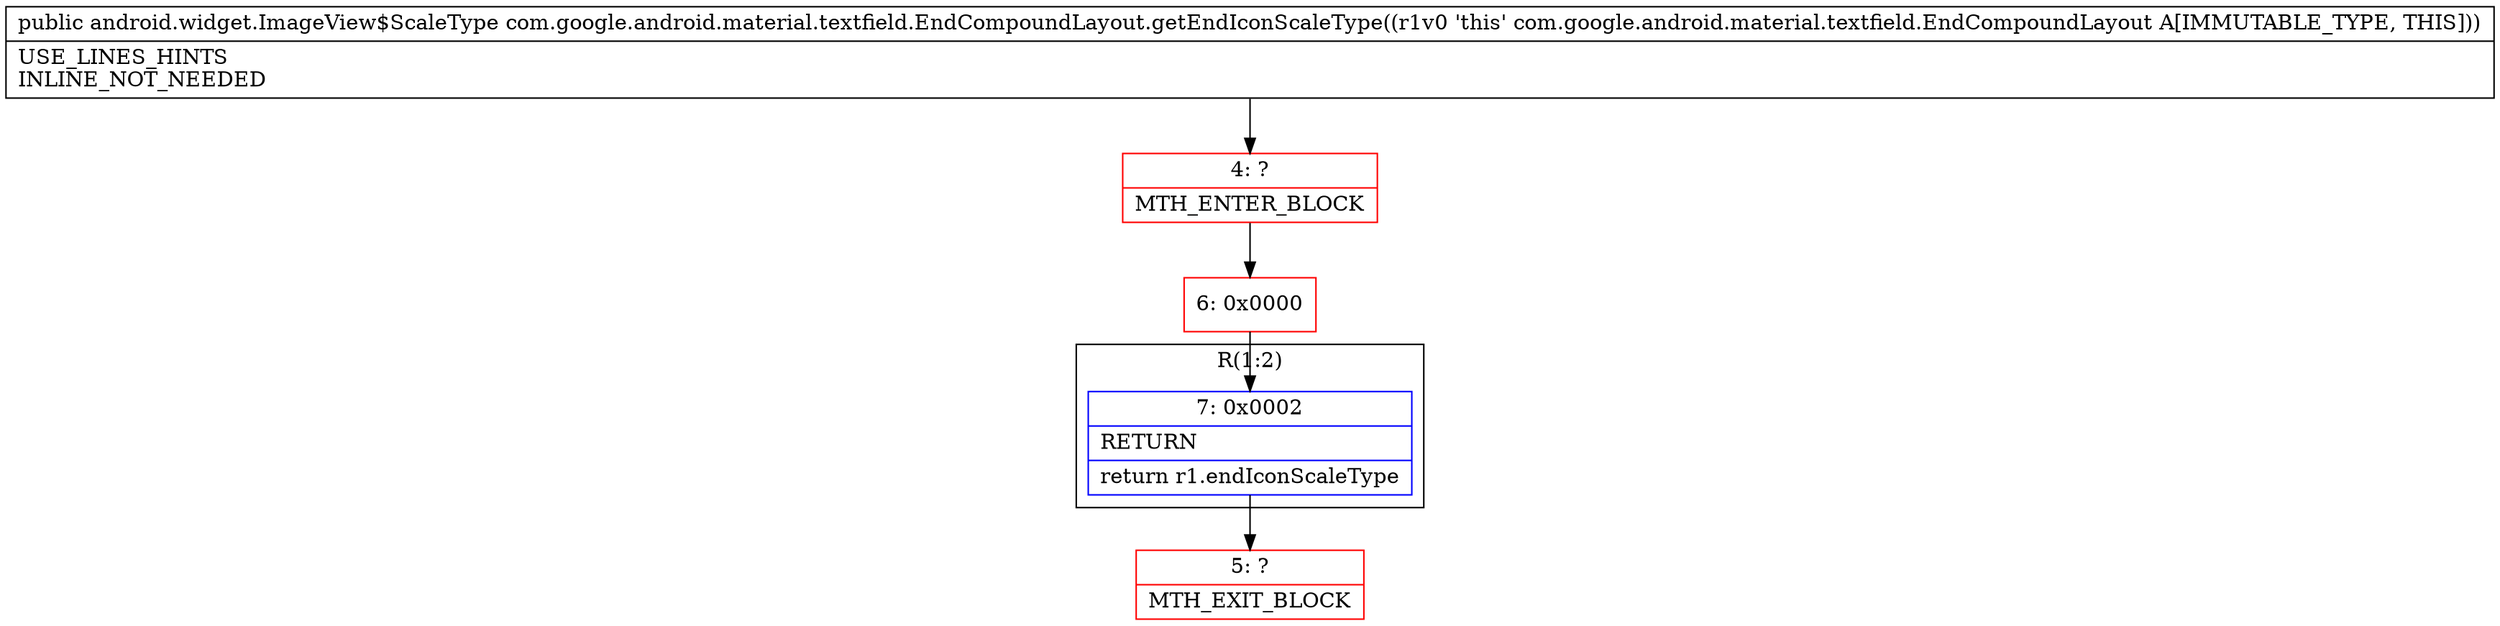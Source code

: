 digraph "CFG forcom.google.android.material.textfield.EndCompoundLayout.getEndIconScaleType()Landroid\/widget\/ImageView$ScaleType;" {
subgraph cluster_Region_414163966 {
label = "R(1:2)";
node [shape=record,color=blue];
Node_7 [shape=record,label="{7\:\ 0x0002|RETURN\l|return r1.endIconScaleType\l}"];
}
Node_4 [shape=record,color=red,label="{4\:\ ?|MTH_ENTER_BLOCK\l}"];
Node_6 [shape=record,color=red,label="{6\:\ 0x0000}"];
Node_5 [shape=record,color=red,label="{5\:\ ?|MTH_EXIT_BLOCK\l}"];
MethodNode[shape=record,label="{public android.widget.ImageView$ScaleType com.google.android.material.textfield.EndCompoundLayout.getEndIconScaleType((r1v0 'this' com.google.android.material.textfield.EndCompoundLayout A[IMMUTABLE_TYPE, THIS]))  | USE_LINES_HINTS\lINLINE_NOT_NEEDED\l}"];
MethodNode -> Node_4;Node_7 -> Node_5;
Node_4 -> Node_6;
Node_6 -> Node_7;
}

